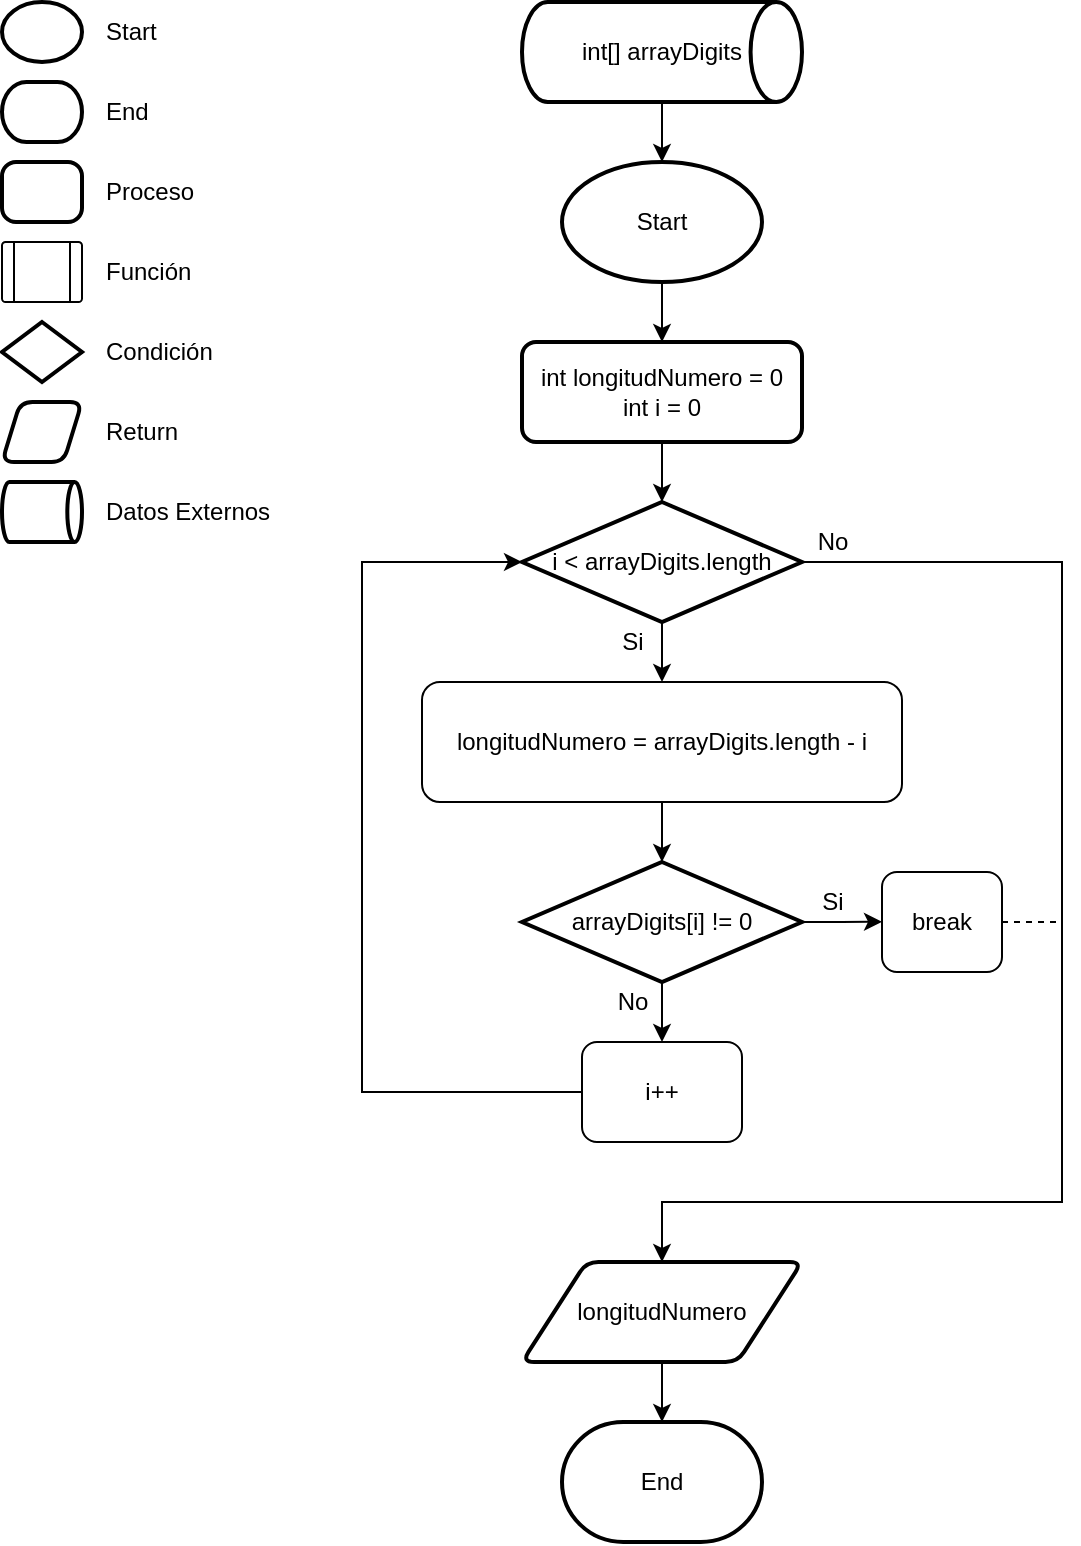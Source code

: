 <mxfile version="15.8.7" type="github">
  <diagram id="gZ6J2-f2doP4_xg0yxNd" name="Page-1">
    <mxGraphModel dx="1808" dy="516" grid="1" gridSize="10" guides="1" tooltips="1" connect="1" arrows="1" fold="1" page="1" pageScale="1" pageWidth="827" pageHeight="1169" math="0" shadow="0">
      <root>
        <mxCell id="0" />
        <mxCell id="1" parent="0" />
        <mxCell id="zVJ6mTNKbye57cvXcRB_-15" style="edgeStyle=orthogonalEdgeStyle;rounded=0;orthogonalLoop=1;jettySize=auto;html=1;exitX=0.5;exitY=1;exitDx=0;exitDy=0;exitPerimeter=0;entryX=0.5;entryY=0;entryDx=0;entryDy=0;endArrow=classic;endFill=1;" edge="1" parent="1" source="zVJ6mTNKbye57cvXcRB_-1" target="zVJ6mTNKbye57cvXcRB_-14">
          <mxGeometry relative="1" as="geometry" />
        </mxCell>
        <mxCell id="zVJ6mTNKbye57cvXcRB_-1" value="Start" style="strokeWidth=2;html=1;shape=mxgraph.flowchart.start_1;whiteSpace=wrap;fillColor=default;align=center;" vertex="1" parent="1">
          <mxGeometry x="90" y="120" width="100" height="60" as="geometry" />
        </mxCell>
        <mxCell id="zVJ6mTNKbye57cvXcRB_-2" value="" style="strokeWidth=2;html=1;shape=mxgraph.flowchart.start_1;whiteSpace=wrap;fillColor=default;align=center;" vertex="1" parent="1">
          <mxGeometry x="-190" y="40" width="40" height="30" as="geometry" />
        </mxCell>
        <mxCell id="zVJ6mTNKbye57cvXcRB_-3" value="" style="strokeWidth=2;html=1;shape=mxgraph.flowchart.terminator;whiteSpace=wrap;fillColor=default;align=center;" vertex="1" parent="1">
          <mxGeometry x="-190" y="80" width="40" height="30" as="geometry" />
        </mxCell>
        <mxCell id="zVJ6mTNKbye57cvXcRB_-4" value="" style="rounded=1;whiteSpace=wrap;html=1;absoluteArcSize=1;arcSize=14;strokeWidth=2;fillColor=default;align=center;" vertex="1" parent="1">
          <mxGeometry x="-190" y="120" width="40" height="30" as="geometry" />
        </mxCell>
        <mxCell id="zVJ6mTNKbye57cvXcRB_-5" value="" style="verticalLabelPosition=bottom;verticalAlign=top;html=1;shape=process;whiteSpace=wrap;rounded=1;size=0.14;arcSize=6;fillColor=default;" vertex="1" parent="1">
          <mxGeometry x="-190" y="160" width="40" height="30" as="geometry" />
        </mxCell>
        <mxCell id="zVJ6mTNKbye57cvXcRB_-6" value="&lt;div align=&quot;left&quot;&gt;Start&lt;/div&gt;" style="text;html=1;align=left;verticalAlign=middle;resizable=0;points=[];autosize=1;strokeColor=none;fillColor=none;" vertex="1" parent="1">
          <mxGeometry x="-140" y="45" width="40" height="20" as="geometry" />
        </mxCell>
        <mxCell id="zVJ6mTNKbye57cvXcRB_-7" value="&lt;div align=&quot;left&quot;&gt;End&lt;/div&gt;" style="text;html=1;align=left;verticalAlign=middle;resizable=0;points=[];autosize=1;strokeColor=none;fillColor=none;" vertex="1" parent="1">
          <mxGeometry x="-140" y="85" width="40" height="20" as="geometry" />
        </mxCell>
        <mxCell id="zVJ6mTNKbye57cvXcRB_-8" value="&lt;div align=&quot;left&quot;&gt;Proceso&lt;/div&gt;" style="text;html=1;align=left;verticalAlign=middle;resizable=0;points=[];autosize=1;strokeColor=none;fillColor=none;" vertex="1" parent="1">
          <mxGeometry x="-140" y="125" width="60" height="20" as="geometry" />
        </mxCell>
        <mxCell id="zVJ6mTNKbye57cvXcRB_-9" value="Función" style="text;html=1;align=left;verticalAlign=middle;resizable=0;points=[];autosize=1;strokeColor=none;fillColor=none;" vertex="1" parent="1">
          <mxGeometry x="-140" y="165" width="60" height="20" as="geometry" />
        </mxCell>
        <mxCell id="zVJ6mTNKbye57cvXcRB_-10" value="" style="strokeWidth=2;html=1;shape=mxgraph.flowchart.decision;whiteSpace=wrap;fillColor=default;align=left;" vertex="1" parent="1">
          <mxGeometry x="-190" y="200" width="40" height="30" as="geometry" />
        </mxCell>
        <mxCell id="zVJ6mTNKbye57cvXcRB_-11" value="Condición" style="text;html=1;align=left;verticalAlign=middle;resizable=0;points=[];autosize=1;strokeColor=none;fillColor=none;" vertex="1" parent="1">
          <mxGeometry x="-140" y="205" width="70" height="20" as="geometry" />
        </mxCell>
        <mxCell id="zVJ6mTNKbye57cvXcRB_-12" value="" style="shape=parallelogram;html=1;strokeWidth=2;perimeter=parallelogramPerimeter;whiteSpace=wrap;rounded=1;arcSize=12;size=0.23;fillColor=default;align=center;" vertex="1" parent="1">
          <mxGeometry x="-190" y="240" width="40" height="30" as="geometry" />
        </mxCell>
        <mxCell id="zVJ6mTNKbye57cvXcRB_-13" value="Return" style="text;html=1;align=left;verticalAlign=middle;resizable=0;points=[];autosize=1;strokeColor=none;fillColor=none;" vertex="1" parent="1">
          <mxGeometry x="-140" y="245" width="50" height="20" as="geometry" />
        </mxCell>
        <mxCell id="zVJ6mTNKbye57cvXcRB_-17" style="edgeStyle=orthogonalEdgeStyle;rounded=0;orthogonalLoop=1;jettySize=auto;html=1;exitX=0.5;exitY=1;exitDx=0;exitDy=0;endArrow=classic;endFill=1;" edge="1" parent="1" source="zVJ6mTNKbye57cvXcRB_-14" target="zVJ6mTNKbye57cvXcRB_-16">
          <mxGeometry relative="1" as="geometry" />
        </mxCell>
        <mxCell id="zVJ6mTNKbye57cvXcRB_-14" value="&lt;div&gt;int longitudNumero = 0&lt;/div&gt;int i = 0" style="rounded=1;whiteSpace=wrap;html=1;absoluteArcSize=1;arcSize=14;strokeWidth=2;" vertex="1" parent="1">
          <mxGeometry x="70" y="210" width="140" height="50" as="geometry" />
        </mxCell>
        <mxCell id="zVJ6mTNKbye57cvXcRB_-26" style="edgeStyle=orthogonalEdgeStyle;rounded=0;orthogonalLoop=1;jettySize=auto;html=1;exitX=0.5;exitY=1;exitDx=0;exitDy=0;exitPerimeter=0;entryX=0.5;entryY=0;entryDx=0;entryDy=0;endArrow=classic;endFill=1;" edge="1" parent="1" source="zVJ6mTNKbye57cvXcRB_-16" target="zVJ6mTNKbye57cvXcRB_-25">
          <mxGeometry relative="1" as="geometry" />
        </mxCell>
        <mxCell id="zVJ6mTNKbye57cvXcRB_-34" style="edgeStyle=orthogonalEdgeStyle;rounded=0;orthogonalLoop=1;jettySize=auto;html=1;exitX=1;exitY=0.5;exitDx=0;exitDy=0;exitPerimeter=0;endArrow=classic;endFill=1;entryX=0.5;entryY=0;entryDx=0;entryDy=0;" edge="1" parent="1" source="zVJ6mTNKbye57cvXcRB_-16" target="zVJ6mTNKbye57cvXcRB_-36">
          <mxGeometry relative="1" as="geometry">
            <mxPoint x="140" y="590" as="targetPoint" />
            <Array as="points">
              <mxPoint x="340" y="320" />
              <mxPoint x="340" y="640" />
              <mxPoint x="140" y="640" />
            </Array>
          </mxGeometry>
        </mxCell>
        <mxCell id="zVJ6mTNKbye57cvXcRB_-16" value="i &amp;lt; arrayDigits.length" style="strokeWidth=2;html=1;shape=mxgraph.flowchart.decision;whiteSpace=wrap;" vertex="1" parent="1">
          <mxGeometry x="70" y="290" width="140" height="60" as="geometry" />
        </mxCell>
        <mxCell id="zVJ6mTNKbye57cvXcRB_-19" style="edgeStyle=orthogonalEdgeStyle;rounded=0;orthogonalLoop=1;jettySize=auto;html=1;exitX=0.5;exitY=1;exitDx=0;exitDy=0;exitPerimeter=0;endArrow=classic;endFill=1;" edge="1" parent="1" source="zVJ6mTNKbye57cvXcRB_-18" target="zVJ6mTNKbye57cvXcRB_-1">
          <mxGeometry relative="1" as="geometry" />
        </mxCell>
        <mxCell id="zVJ6mTNKbye57cvXcRB_-18" value="int[] arrayDigits" style="strokeWidth=2;html=1;shape=mxgraph.flowchart.direct_data;whiteSpace=wrap;" vertex="1" parent="1">
          <mxGeometry x="70" y="40" width="140" height="50" as="geometry" />
        </mxCell>
        <mxCell id="zVJ6mTNKbye57cvXcRB_-20" value="" style="strokeWidth=2;html=1;shape=mxgraph.flowchart.direct_data;whiteSpace=wrap;" vertex="1" parent="1">
          <mxGeometry x="-190" y="280" width="40" height="30" as="geometry" />
        </mxCell>
        <mxCell id="zVJ6mTNKbye57cvXcRB_-21" value="Datos Externos" style="text;html=1;align=left;verticalAlign=middle;resizable=0;points=[];autosize=1;strokeColor=none;fillColor=none;" vertex="1" parent="1">
          <mxGeometry x="-140" y="285" width="100" height="20" as="geometry" />
        </mxCell>
        <mxCell id="zVJ6mTNKbye57cvXcRB_-23" value="No" style="text;html=1;align=center;verticalAlign=middle;resizable=0;points=[];autosize=1;strokeColor=none;fillColor=none;" vertex="1" parent="1">
          <mxGeometry x="210" y="300" width="30" height="20" as="geometry" />
        </mxCell>
        <mxCell id="zVJ6mTNKbye57cvXcRB_-24" value="&lt;div&gt;Si&lt;/div&gt;" style="text;html=1;align=center;verticalAlign=middle;resizable=0;points=[];autosize=1;strokeColor=none;fillColor=none;" vertex="1" parent="1">
          <mxGeometry x="110" y="350" width="30" height="20" as="geometry" />
        </mxCell>
        <mxCell id="zVJ6mTNKbye57cvXcRB_-28" style="edgeStyle=orthogonalEdgeStyle;rounded=0;orthogonalLoop=1;jettySize=auto;html=1;exitX=0.5;exitY=1;exitDx=0;exitDy=0;entryX=0.5;entryY=0;entryDx=0;entryDy=0;entryPerimeter=0;endArrow=classic;endFill=1;" edge="1" parent="1" source="zVJ6mTNKbye57cvXcRB_-25" target="zVJ6mTNKbye57cvXcRB_-27">
          <mxGeometry relative="1" as="geometry" />
        </mxCell>
        <mxCell id="zVJ6mTNKbye57cvXcRB_-25" value="longitudNumero = arrayDigits.length - i" style="rounded=1;whiteSpace=wrap;html=1;" vertex="1" parent="1">
          <mxGeometry x="20" y="380" width="240" height="60" as="geometry" />
        </mxCell>
        <mxCell id="zVJ6mTNKbye57cvXcRB_-32" style="edgeStyle=orthogonalEdgeStyle;rounded=0;orthogonalLoop=1;jettySize=auto;html=1;exitX=1;exitY=0.5;exitDx=0;exitDy=0;exitPerimeter=0;endArrow=classic;endFill=1;" edge="1" parent="1" source="zVJ6mTNKbye57cvXcRB_-27">
          <mxGeometry relative="1" as="geometry">
            <mxPoint x="250" y="499.862" as="targetPoint" />
          </mxGeometry>
        </mxCell>
        <mxCell id="zVJ6mTNKbye57cvXcRB_-40" style="edgeStyle=orthogonalEdgeStyle;rounded=0;orthogonalLoop=1;jettySize=auto;html=1;exitX=0.5;exitY=1;exitDx=0;exitDy=0;exitPerimeter=0;endArrow=classic;endFill=1;" edge="1" parent="1" source="zVJ6mTNKbye57cvXcRB_-27" target="zVJ6mTNKbye57cvXcRB_-39">
          <mxGeometry relative="1" as="geometry" />
        </mxCell>
        <mxCell id="zVJ6mTNKbye57cvXcRB_-27" value="arrayDigits[i] != 0" style="strokeWidth=2;html=1;shape=mxgraph.flowchart.decision;whiteSpace=wrap;" vertex="1" parent="1">
          <mxGeometry x="70" y="470" width="140" height="60" as="geometry" />
        </mxCell>
        <mxCell id="zVJ6mTNKbye57cvXcRB_-30" value="No" style="text;html=1;align=center;verticalAlign=middle;resizable=0;points=[];autosize=1;strokeColor=none;fillColor=none;" vertex="1" parent="1">
          <mxGeometry x="110" y="530" width="30" height="20" as="geometry" />
        </mxCell>
        <mxCell id="zVJ6mTNKbye57cvXcRB_-31" value="&lt;div&gt;Si&lt;/div&gt;" style="text;html=1;align=center;verticalAlign=middle;resizable=0;points=[];autosize=1;strokeColor=none;fillColor=none;" vertex="1" parent="1">
          <mxGeometry x="210" y="480" width="30" height="20" as="geometry" />
        </mxCell>
        <mxCell id="zVJ6mTNKbye57cvXcRB_-35" style="edgeStyle=orthogonalEdgeStyle;rounded=0;orthogonalLoop=1;jettySize=auto;html=1;exitX=1;exitY=0.5;exitDx=0;exitDy=0;endArrow=none;endFill=0;dashed=1;" edge="1" parent="1" source="zVJ6mTNKbye57cvXcRB_-33">
          <mxGeometry relative="1" as="geometry">
            <mxPoint x="340" y="499.862" as="targetPoint" />
          </mxGeometry>
        </mxCell>
        <mxCell id="zVJ6mTNKbye57cvXcRB_-33" value="break" style="rounded=1;whiteSpace=wrap;html=1;" vertex="1" parent="1">
          <mxGeometry x="250" y="475" width="60" height="50" as="geometry" />
        </mxCell>
        <mxCell id="zVJ6mTNKbye57cvXcRB_-38" style="edgeStyle=orthogonalEdgeStyle;rounded=0;orthogonalLoop=1;jettySize=auto;html=1;exitX=0.5;exitY=1;exitDx=0;exitDy=0;entryX=0.5;entryY=0;entryDx=0;entryDy=0;entryPerimeter=0;endArrow=classic;endFill=1;" edge="1" parent="1" source="zVJ6mTNKbye57cvXcRB_-36" target="zVJ6mTNKbye57cvXcRB_-37">
          <mxGeometry relative="1" as="geometry" />
        </mxCell>
        <mxCell id="zVJ6mTNKbye57cvXcRB_-36" value="longitudNumero" style="shape=parallelogram;html=1;strokeWidth=2;perimeter=parallelogramPerimeter;whiteSpace=wrap;rounded=1;arcSize=12;size=0.23;" vertex="1" parent="1">
          <mxGeometry x="70" y="670" width="140" height="50" as="geometry" />
        </mxCell>
        <mxCell id="zVJ6mTNKbye57cvXcRB_-37" value="End" style="strokeWidth=2;html=1;shape=mxgraph.flowchart.terminator;whiteSpace=wrap;" vertex="1" parent="1">
          <mxGeometry x="90" y="750" width="100" height="60" as="geometry" />
        </mxCell>
        <mxCell id="zVJ6mTNKbye57cvXcRB_-41" style="edgeStyle=orthogonalEdgeStyle;rounded=0;orthogonalLoop=1;jettySize=auto;html=1;exitX=0;exitY=0.5;exitDx=0;exitDy=0;entryX=0;entryY=0.5;entryDx=0;entryDy=0;entryPerimeter=0;endArrow=classic;endFill=1;" edge="1" parent="1" source="zVJ6mTNKbye57cvXcRB_-39" target="zVJ6mTNKbye57cvXcRB_-16">
          <mxGeometry relative="1" as="geometry">
            <Array as="points">
              <mxPoint x="-10" y="585" />
              <mxPoint x="-10" y="320" />
            </Array>
          </mxGeometry>
        </mxCell>
        <mxCell id="zVJ6mTNKbye57cvXcRB_-39" value="i++" style="rounded=1;whiteSpace=wrap;html=1;" vertex="1" parent="1">
          <mxGeometry x="100" y="560" width="80" height="50" as="geometry" />
        </mxCell>
      </root>
    </mxGraphModel>
  </diagram>
</mxfile>
